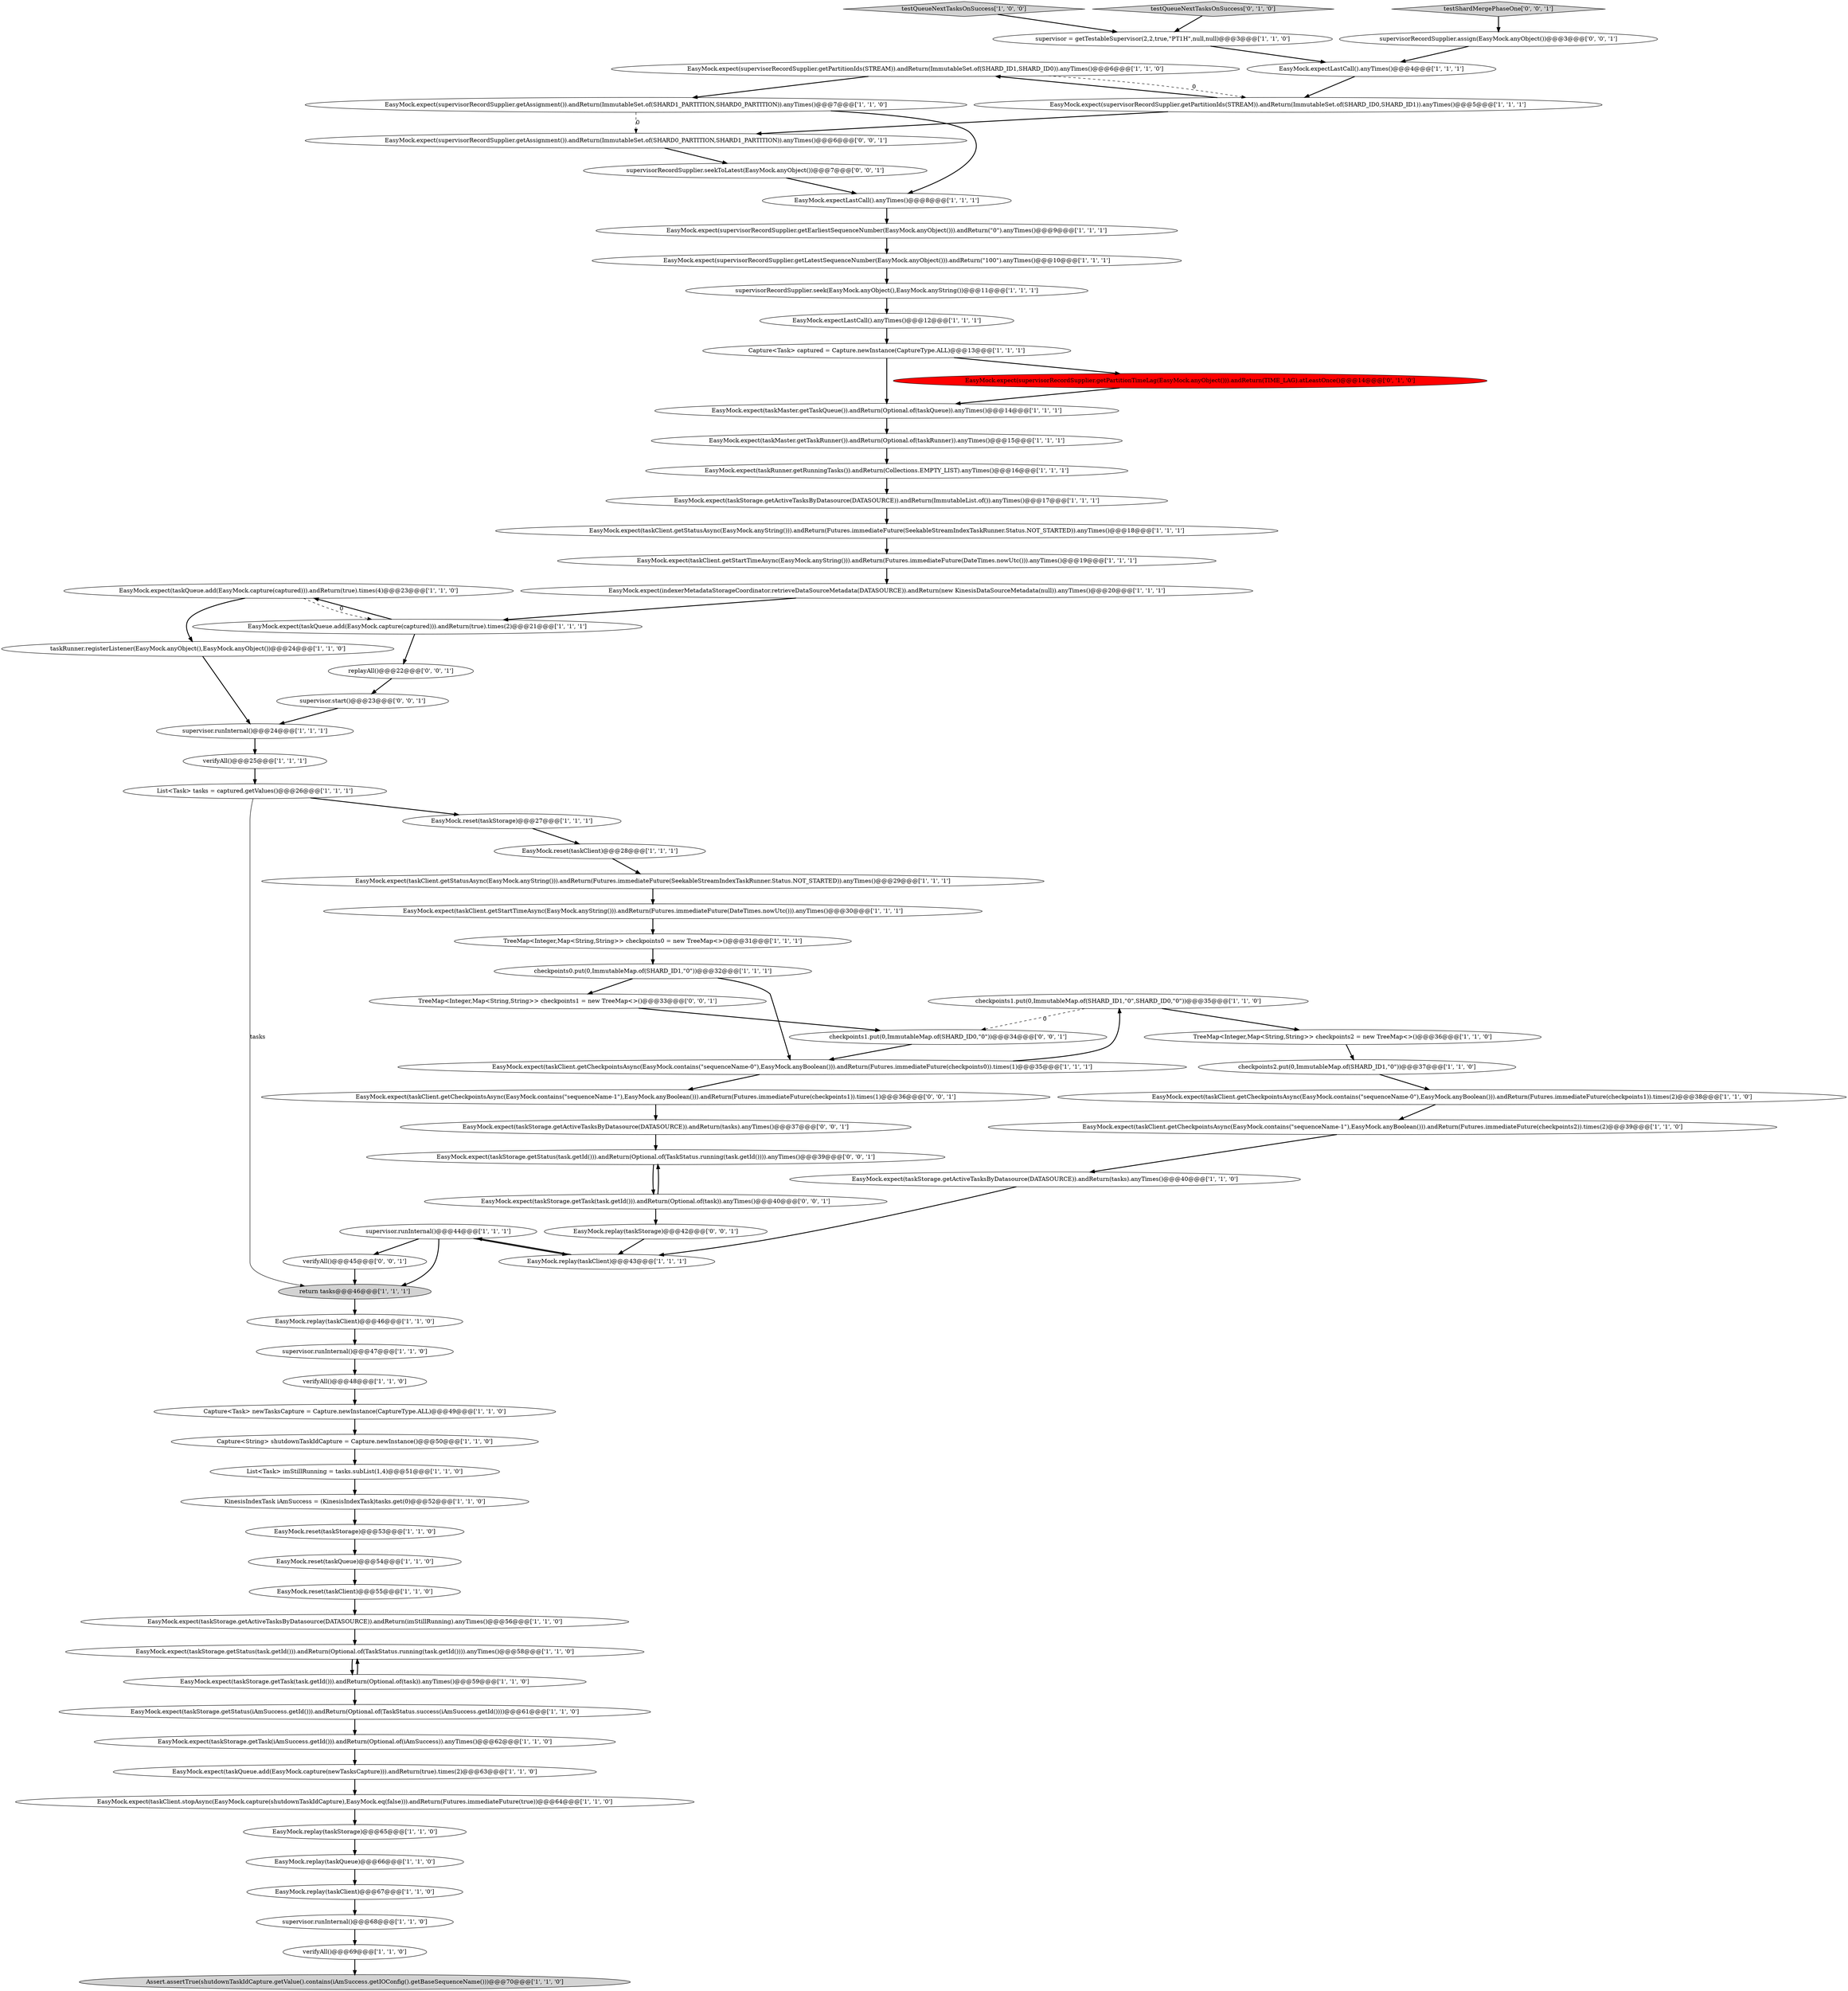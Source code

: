 digraph {
48 [style = filled, label = "EasyMock.expect(taskStorage.getActiveTasksByDatasource(DATASOURCE)).andReturn(imStillRunning).anyTimes()@@@56@@@['1', '1', '0']", fillcolor = white, shape = ellipse image = "AAA0AAABBB1BBB"];
15 [style = filled, label = "EasyMock.expect(taskClient.getCheckpointsAsync(EasyMock.contains(\"sequenceName-0\"),EasyMock.anyBoolean())).andReturn(Futures.immediateFuture(checkpoints0)).times(1)@@@35@@@['1', '1', '1']", fillcolor = white, shape = ellipse image = "AAA0AAABBB1BBB"];
30 [style = filled, label = "verifyAll()@@@69@@@['1', '1', '0']", fillcolor = white, shape = ellipse image = "AAA0AAABBB1BBB"];
45 [style = filled, label = "return tasks@@@46@@@['1', '1', '1']", fillcolor = lightgray, shape = ellipse image = "AAA0AAABBB1BBB"];
46 [style = filled, label = "EasyMock.expect(supervisorRecordSupplier.getLatestSequenceNumber(EasyMock.anyObject())).andReturn(\"100\").anyTimes()@@@10@@@['1', '1', '1']", fillcolor = white, shape = ellipse image = "AAA0AAABBB1BBB"];
77 [style = filled, label = "replayAll()@@@22@@@['0', '0', '1']", fillcolor = white, shape = ellipse image = "AAA0AAABBB3BBB"];
32 [style = filled, label = "EasyMock.expect(taskStorage.getActiveTasksByDatasource(DATASOURCE)).andReturn(ImmutableList.of()).anyTimes()@@@17@@@['1', '1', '1']", fillcolor = white, shape = ellipse image = "AAA0AAABBB1BBB"];
24 [style = filled, label = "List<Task> imStillRunning = tasks.subList(1,4)@@@51@@@['1', '1', '0']", fillcolor = white, shape = ellipse image = "AAA0AAABBB1BBB"];
56 [style = filled, label = "EasyMock.expect(taskStorage.getStatus(iAmSuccess.getId())).andReturn(Optional.of(TaskStatus.success(iAmSuccess.getId())))@@@61@@@['1', '1', '0']", fillcolor = white, shape = ellipse image = "AAA0AAABBB1BBB"];
57 [style = filled, label = "EasyMock.expect(supervisorRecordSupplier.getPartitionIds(STREAM)).andReturn(ImmutableSet.of(SHARD_ID1,SHARD_ID0)).anyTimes()@@@6@@@['1', '1', '0']", fillcolor = white, shape = ellipse image = "AAA0AAABBB1BBB"];
9 [style = filled, label = "EasyMock.expectLastCall().anyTimes()@@@8@@@['1', '1', '1']", fillcolor = white, shape = ellipse image = "AAA0AAABBB1BBB"];
42 [style = filled, label = "supervisorRecordSupplier.seek(EasyMock.anyObject(),EasyMock.anyString())@@@11@@@['1', '1', '1']", fillcolor = white, shape = ellipse image = "AAA0AAABBB1BBB"];
44 [style = filled, label = "EasyMock.expect(taskStorage.getActiveTasksByDatasource(DATASOURCE)).andReturn(tasks).anyTimes()@@@40@@@['1', '1', '0']", fillcolor = white, shape = ellipse image = "AAA0AAABBB1BBB"];
78 [style = filled, label = "EasyMock.expect(taskStorage.getActiveTasksByDatasource(DATASOURCE)).andReturn(tasks).anyTimes()@@@37@@@['0', '0', '1']", fillcolor = white, shape = ellipse image = "AAA0AAABBB3BBB"];
4 [style = filled, label = "EasyMock.expect(taskClient.getStartTimeAsync(EasyMock.anyString())).andReturn(Futures.immediateFuture(DateTimes.nowUtc())).anyTimes()@@@19@@@['1', '1', '1']", fillcolor = white, shape = ellipse image = "AAA0AAABBB1BBB"];
25 [style = filled, label = "checkpoints2.put(0,ImmutableMap.of(SHARD_ID1,\"0\"))@@@37@@@['1', '1', '0']", fillcolor = white, shape = ellipse image = "AAA0AAABBB1BBB"];
14 [style = filled, label = "EasyMock.replay(taskClient)@@@43@@@['1', '1', '1']", fillcolor = white, shape = ellipse image = "AAA0AAABBB1BBB"];
38 [style = filled, label = "EasyMock.replay(taskClient)@@@46@@@['1', '1', '0']", fillcolor = white, shape = ellipse image = "AAA0AAABBB1BBB"];
68 [style = filled, label = "EasyMock.expect(taskStorage.getTask(task.getId())).andReturn(Optional.of(task)).anyTimes()@@@40@@@['0', '0', '1']", fillcolor = white, shape = ellipse image = "AAA0AAABBB3BBB"];
17 [style = filled, label = "TreeMap<Integer,Map<String,String>> checkpoints0 = new TreeMap<>()@@@31@@@['1', '1', '1']", fillcolor = white, shape = ellipse image = "AAA0AAABBB1BBB"];
66 [style = filled, label = "EasyMock.expect(taskClient.getCheckpointsAsync(EasyMock.contains(\"sequenceName-1\"),EasyMock.anyBoolean())).andReturn(Futures.immediateFuture(checkpoints1)).times(1)@@@36@@@['0', '0', '1']", fillcolor = white, shape = ellipse image = "AAA0AAABBB3BBB"];
54 [style = filled, label = "EasyMock.reset(taskQueue)@@@54@@@['1', '1', '0']", fillcolor = white, shape = ellipse image = "AAA0AAABBB1BBB"];
0 [style = filled, label = "EasyMock.expect(taskClient.getStartTimeAsync(EasyMock.anyString())).andReturn(Futures.immediateFuture(DateTimes.nowUtc())).anyTimes()@@@30@@@['1', '1', '1']", fillcolor = white, shape = ellipse image = "AAA0AAABBB1BBB"];
8 [style = filled, label = "EasyMock.expect(supervisorRecordSupplier.getEarliestSequenceNumber(EasyMock.anyObject())).andReturn(\"0\").anyTimes()@@@9@@@['1', '1', '1']", fillcolor = white, shape = ellipse image = "AAA0AAABBB1BBB"];
19 [style = filled, label = "EasyMock.expect(taskStorage.getTask(task.getId())).andReturn(Optional.of(task)).anyTimes()@@@59@@@['1', '1', '0']", fillcolor = white, shape = ellipse image = "AAA0AAABBB1BBB"];
23 [style = filled, label = "EasyMock.expectLastCall().anyTimes()@@@12@@@['1', '1', '1']", fillcolor = white, shape = ellipse image = "AAA0AAABBB1BBB"];
29 [style = filled, label = "Capture<String> shutdownTaskIdCapture = Capture.newInstance()@@@50@@@['1', '1', '0']", fillcolor = white, shape = ellipse image = "AAA0AAABBB1BBB"];
65 [style = filled, label = "testQueueNextTasksOnSuccess['0', '1', '0']", fillcolor = lightgray, shape = diamond image = "AAA0AAABBB2BBB"];
18 [style = filled, label = "supervisor = getTestableSupervisor(2,2,true,\"PT1H\",null,null)@@@3@@@['1', '1', '0']", fillcolor = white, shape = ellipse image = "AAA0AAABBB1BBB"];
11 [style = filled, label = "supervisor.runInternal()@@@44@@@['1', '1', '1']", fillcolor = white, shape = ellipse image = "AAA0AAABBB1BBB"];
3 [style = filled, label = "EasyMock.reset(taskStorage)@@@53@@@['1', '1', '0']", fillcolor = white, shape = ellipse image = "AAA0AAABBB1BBB"];
21 [style = filled, label = "EasyMock.expectLastCall().anyTimes()@@@4@@@['1', '1', '1']", fillcolor = white, shape = ellipse image = "AAA0AAABBB1BBB"];
47 [style = filled, label = "EasyMock.replay(taskQueue)@@@66@@@['1', '1', '0']", fillcolor = white, shape = ellipse image = "AAA0AAABBB1BBB"];
52 [style = filled, label = "EasyMock.expect(taskStorage.getStatus(task.getId())).andReturn(Optional.of(TaskStatus.running(task.getId()))).anyTimes()@@@58@@@['1', '1', '0']", fillcolor = white, shape = ellipse image = "AAA0AAABBB1BBB"];
60 [style = filled, label = "Capture<Task> captured = Capture.newInstance(CaptureType.ALL)@@@13@@@['1', '1', '1']", fillcolor = white, shape = ellipse image = "AAA0AAABBB1BBB"];
61 [style = filled, label = "EasyMock.expect(taskClient.stopAsync(EasyMock.capture(shutdownTaskIdCapture),EasyMock.eq(false))).andReturn(Futures.immediateFuture(true))@@@64@@@['1', '1', '0']", fillcolor = white, shape = ellipse image = "AAA0AAABBB1BBB"];
67 [style = filled, label = "supervisorRecordSupplier.seekToLatest(EasyMock.anyObject())@@@7@@@['0', '0', '1']", fillcolor = white, shape = ellipse image = "AAA0AAABBB3BBB"];
74 [style = filled, label = "verifyAll()@@@45@@@['0', '0', '1']", fillcolor = white, shape = ellipse image = "AAA0AAABBB3BBB"];
26 [style = filled, label = "EasyMock.reset(taskStorage)@@@27@@@['1', '1', '1']", fillcolor = white, shape = ellipse image = "AAA0AAABBB1BBB"];
31 [style = filled, label = "testQueueNextTasksOnSuccess['1', '0', '0']", fillcolor = lightgray, shape = diamond image = "AAA0AAABBB1BBB"];
28 [style = filled, label = "EasyMock.expect(taskMaster.getTaskRunner()).andReturn(Optional.of(taskRunner)).anyTimes()@@@15@@@['1', '1', '1']", fillcolor = white, shape = ellipse image = "AAA0AAABBB1BBB"];
20 [style = filled, label = "checkpoints1.put(0,ImmutableMap.of(SHARD_ID1,\"0\",SHARD_ID0,\"0\"))@@@35@@@['1', '1', '0']", fillcolor = white, shape = ellipse image = "AAA0AAABBB1BBB"];
33 [style = filled, label = "EasyMock.expect(taskClient.getStatusAsync(EasyMock.anyString())).andReturn(Futures.immediateFuture(SeekableStreamIndexTaskRunner.Status.NOT_STARTED)).anyTimes()@@@18@@@['1', '1', '1']", fillcolor = white, shape = ellipse image = "AAA0AAABBB1BBB"];
6 [style = filled, label = "List<Task> tasks = captured.getValues()@@@26@@@['1', '1', '1']", fillcolor = white, shape = ellipse image = "AAA0AAABBB1BBB"];
43 [style = filled, label = "EasyMock.expect(indexerMetadataStorageCoordinator.retrieveDataSourceMetadata(DATASOURCE)).andReturn(new KinesisDataSourceMetadata(null)).anyTimes()@@@20@@@['1', '1', '1']", fillcolor = white, shape = ellipse image = "AAA0AAABBB1BBB"];
5 [style = filled, label = "EasyMock.expect(supervisorRecordSupplier.getAssignment()).andReturn(ImmutableSet.of(SHARD1_PARTITION,SHARD0_PARTITION)).anyTimes()@@@7@@@['1', '1', '0']", fillcolor = white, shape = ellipse image = "AAA0AAABBB1BBB"];
10 [style = filled, label = "TreeMap<Integer,Map<String,String>> checkpoints2 = new TreeMap<>()@@@36@@@['1', '1', '0']", fillcolor = white, shape = ellipse image = "AAA0AAABBB1BBB"];
34 [style = filled, label = "EasyMock.replay(taskStorage)@@@65@@@['1', '1', '0']", fillcolor = white, shape = ellipse image = "AAA0AAABBB1BBB"];
71 [style = filled, label = "testShardMergePhaseOne['0', '0', '1']", fillcolor = lightgray, shape = diamond image = "AAA0AAABBB3BBB"];
53 [style = filled, label = "taskRunner.registerListener(EasyMock.anyObject(),EasyMock.anyObject())@@@24@@@['1', '1', '0']", fillcolor = white, shape = ellipse image = "AAA0AAABBB1BBB"];
49 [style = filled, label = "EasyMock.reset(taskClient)@@@28@@@['1', '1', '1']", fillcolor = white, shape = ellipse image = "AAA0AAABBB1BBB"];
69 [style = filled, label = "TreeMap<Integer,Map<String,String>> checkpoints1 = new TreeMap<>()@@@33@@@['0', '0', '1']", fillcolor = white, shape = ellipse image = "AAA0AAABBB3BBB"];
39 [style = filled, label = "EasyMock.expect(taskStorage.getTask(iAmSuccess.getId())).andReturn(Optional.of(iAmSuccess)).anyTimes()@@@62@@@['1', '1', '0']", fillcolor = white, shape = ellipse image = "AAA0AAABBB1BBB"];
50 [style = filled, label = "EasyMock.expect(taskQueue.add(EasyMock.capture(newTasksCapture))).andReturn(true).times(2)@@@63@@@['1', '1', '0']", fillcolor = white, shape = ellipse image = "AAA0AAABBB1BBB"];
76 [style = filled, label = "EasyMock.expect(supervisorRecordSupplier.getAssignment()).andReturn(ImmutableSet.of(SHARD0_PARTITION,SHARD1_PARTITION)).anyTimes()@@@6@@@['0', '0', '1']", fillcolor = white, shape = ellipse image = "AAA0AAABBB3BBB"];
2 [style = filled, label = "supervisor.runInternal()@@@24@@@['1', '1', '1']", fillcolor = white, shape = ellipse image = "AAA0AAABBB1BBB"];
51 [style = filled, label = "checkpoints0.put(0,ImmutableMap.of(SHARD_ID1,\"0\"))@@@32@@@['1', '1', '1']", fillcolor = white, shape = ellipse image = "AAA0AAABBB1BBB"];
12 [style = filled, label = "verifyAll()@@@25@@@['1', '1', '1']", fillcolor = white, shape = ellipse image = "AAA0AAABBB1BBB"];
13 [style = filled, label = "EasyMock.expect(taskClient.getStatusAsync(EasyMock.anyString())).andReturn(Futures.immediateFuture(SeekableStreamIndexTaskRunner.Status.NOT_STARTED)).anyTimes()@@@29@@@['1', '1', '1']", fillcolor = white, shape = ellipse image = "AAA0AAABBB1BBB"];
41 [style = filled, label = "EasyMock.replay(taskClient)@@@67@@@['1', '1', '0']", fillcolor = white, shape = ellipse image = "AAA0AAABBB1BBB"];
55 [style = filled, label = "EasyMock.expect(taskClient.getCheckpointsAsync(EasyMock.contains(\"sequenceName-0\"),EasyMock.anyBoolean())).andReturn(Futures.immediateFuture(checkpoints1)).times(2)@@@38@@@['1', '1', '0']", fillcolor = white, shape = ellipse image = "AAA0AAABBB1BBB"];
63 [style = filled, label = "EasyMock.expect(taskRunner.getRunningTasks()).andReturn(Collections.EMPTY_LIST).anyTimes()@@@16@@@['1', '1', '1']", fillcolor = white, shape = ellipse image = "AAA0AAABBB1BBB"];
64 [style = filled, label = "EasyMock.expect(supervisorRecordSupplier.getPartitionTimeLag(EasyMock.anyObject())).andReturn(TIME_LAG).atLeastOnce()@@@14@@@['0', '1', '0']", fillcolor = red, shape = ellipse image = "AAA1AAABBB2BBB"];
36 [style = filled, label = "KinesisIndexTask iAmSuccess = (KinesisIndexTask)tasks.get(0)@@@52@@@['1', '1', '0']", fillcolor = white, shape = ellipse image = "AAA0AAABBB1BBB"];
1 [style = filled, label = "Assert.assertTrue(shutdownTaskIdCapture.getValue().contains(iAmSuccess.getIOConfig().getBaseSequenceName()))@@@70@@@['1', '1', '0']", fillcolor = lightgray, shape = ellipse image = "AAA0AAABBB1BBB"];
62 [style = filled, label = "EasyMock.expect(taskMaster.getTaskQueue()).andReturn(Optional.of(taskQueue)).anyTimes()@@@14@@@['1', '1', '1']", fillcolor = white, shape = ellipse image = "AAA0AAABBB1BBB"];
70 [style = filled, label = "supervisorRecordSupplier.assign(EasyMock.anyObject())@@@3@@@['0', '0', '1']", fillcolor = white, shape = ellipse image = "AAA0AAABBB3BBB"];
22 [style = filled, label = "EasyMock.expect(supervisorRecordSupplier.getPartitionIds(STREAM)).andReturn(ImmutableSet.of(SHARD_ID0,SHARD_ID1)).anyTimes()@@@5@@@['1', '1', '1']", fillcolor = white, shape = ellipse image = "AAA0AAABBB1BBB"];
73 [style = filled, label = "EasyMock.replay(taskStorage)@@@42@@@['0', '0', '1']", fillcolor = white, shape = ellipse image = "AAA0AAABBB3BBB"];
35 [style = filled, label = "supervisor.runInternal()@@@68@@@['1', '1', '0']", fillcolor = white, shape = ellipse image = "AAA0AAABBB1BBB"];
40 [style = filled, label = "EasyMock.expect(taskClient.getCheckpointsAsync(EasyMock.contains(\"sequenceName-1\"),EasyMock.anyBoolean())).andReturn(Futures.immediateFuture(checkpoints2)).times(2)@@@39@@@['1', '1', '0']", fillcolor = white, shape = ellipse image = "AAA0AAABBB1BBB"];
72 [style = filled, label = "EasyMock.expect(taskStorage.getStatus(task.getId())).andReturn(Optional.of(TaskStatus.running(task.getId()))).anyTimes()@@@39@@@['0', '0', '1']", fillcolor = white, shape = ellipse image = "AAA0AAABBB3BBB"];
37 [style = filled, label = "EasyMock.expect(taskQueue.add(EasyMock.capture(captured))).andReturn(true).times(2)@@@21@@@['1', '1', '1']", fillcolor = white, shape = ellipse image = "AAA0AAABBB1BBB"];
59 [style = filled, label = "EasyMock.reset(taskClient)@@@55@@@['1', '1', '0']", fillcolor = white, shape = ellipse image = "AAA0AAABBB1BBB"];
58 [style = filled, label = "EasyMock.expect(taskQueue.add(EasyMock.capture(captured))).andReturn(true).times(4)@@@23@@@['1', '1', '0']", fillcolor = white, shape = ellipse image = "AAA0AAABBB1BBB"];
7 [style = filled, label = "Capture<Task> newTasksCapture = Capture.newInstance(CaptureType.ALL)@@@49@@@['1', '1', '0']", fillcolor = white, shape = ellipse image = "AAA0AAABBB1BBB"];
79 [style = filled, label = "checkpoints1.put(0,ImmutableMap.of(SHARD_ID0,\"0\"))@@@34@@@['0', '0', '1']", fillcolor = white, shape = ellipse image = "AAA0AAABBB3BBB"];
75 [style = filled, label = "supervisor.start()@@@23@@@['0', '0', '1']", fillcolor = white, shape = ellipse image = "AAA0AAABBB3BBB"];
16 [style = filled, label = "supervisor.runInternal()@@@47@@@['1', '1', '0']", fillcolor = white, shape = ellipse image = "AAA0AAABBB1BBB"];
27 [style = filled, label = "verifyAll()@@@48@@@['1', '1', '0']", fillcolor = white, shape = ellipse image = "AAA0AAABBB1BBB"];
42->23 [style = bold, label=""];
71->70 [style = bold, label=""];
5->9 [style = bold, label=""];
11->14 [style = bold, label=""];
55->40 [style = bold, label=""];
68->73 [style = bold, label=""];
79->15 [style = bold, label=""];
67->9 [style = bold, label=""];
48->52 [style = bold, label=""];
65->18 [style = bold, label=""];
57->22 [style = dashed, label="0"];
51->69 [style = bold, label=""];
15->20 [style = bold, label=""];
49->13 [style = bold, label=""];
22->57 [style = bold, label=""];
45->38 [style = bold, label=""];
27->7 [style = bold, label=""];
14->11 [style = bold, label=""];
39->50 [style = bold, label=""];
7->29 [style = bold, label=""];
46->42 [style = bold, label=""];
37->77 [style = bold, label=""];
68->72 [style = bold, label=""];
37->58 [style = bold, label=""];
0->17 [style = bold, label=""];
66->78 [style = bold, label=""];
25->55 [style = bold, label=""];
34->47 [style = bold, label=""];
60->64 [style = bold, label=""];
77->75 [style = bold, label=""];
60->62 [style = bold, label=""];
26->49 [style = bold, label=""];
15->66 [style = bold, label=""];
9->8 [style = bold, label=""];
52->19 [style = bold, label=""];
19->56 [style = bold, label=""];
17->51 [style = bold, label=""];
3->54 [style = bold, label=""];
28->63 [style = bold, label=""];
6->45 [style = solid, label="tasks"];
22->76 [style = bold, label=""];
10->25 [style = bold, label=""];
21->22 [style = bold, label=""];
70->21 [style = bold, label=""];
57->5 [style = bold, label=""];
62->28 [style = bold, label=""];
54->59 [style = bold, label=""];
47->41 [style = bold, label=""];
59->48 [style = bold, label=""];
13->0 [style = bold, label=""];
11->74 [style = bold, label=""];
20->79 [style = dashed, label="0"];
6->26 [style = bold, label=""];
16->27 [style = bold, label=""];
33->4 [style = bold, label=""];
38->16 [style = bold, label=""];
69->79 [style = bold, label=""];
44->14 [style = bold, label=""];
32->33 [style = bold, label=""];
61->34 [style = bold, label=""];
78->72 [style = bold, label=""];
64->62 [style = bold, label=""];
58->53 [style = bold, label=""];
74->45 [style = bold, label=""];
76->67 [style = bold, label=""];
63->32 [style = bold, label=""];
75->2 [style = bold, label=""];
73->14 [style = bold, label=""];
56->39 [style = bold, label=""];
18->21 [style = bold, label=""];
50->61 [style = bold, label=""];
35->30 [style = bold, label=""];
40->44 [style = bold, label=""];
41->35 [style = bold, label=""];
4->43 [style = bold, label=""];
30->1 [style = bold, label=""];
11->45 [style = bold, label=""];
31->18 [style = bold, label=""];
43->37 [style = bold, label=""];
12->6 [style = bold, label=""];
5->76 [style = dashed, label="0"];
2->12 [style = bold, label=""];
53->2 [style = bold, label=""];
20->10 [style = bold, label=""];
23->60 [style = bold, label=""];
24->36 [style = bold, label=""];
8->46 [style = bold, label=""];
51->15 [style = bold, label=""];
29->24 [style = bold, label=""];
58->37 [style = dashed, label="0"];
72->68 [style = bold, label=""];
19->52 [style = bold, label=""];
36->3 [style = bold, label=""];
}
